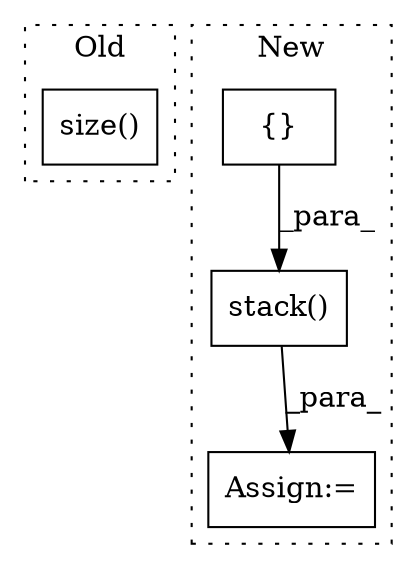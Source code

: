 digraph G {
subgraph cluster0 {
1 [label="size()" a="75" s="11094,11106" l="11,1" shape="box"];
label = "Old";
style="dotted";
}
subgraph cluster1 {
2 [label="stack()" a="75" s="7094,7121" l="12,8" shape="box"];
3 [label="Assign:=" a="68" s="7091" l="3" shape="box"];
4 [label="{}" a="59" s="6493,6493" l="2,1" shape="box"];
label = "New";
style="dotted";
}
2 -> 3 [label="_para_"];
4 -> 2 [label="_para_"];
}